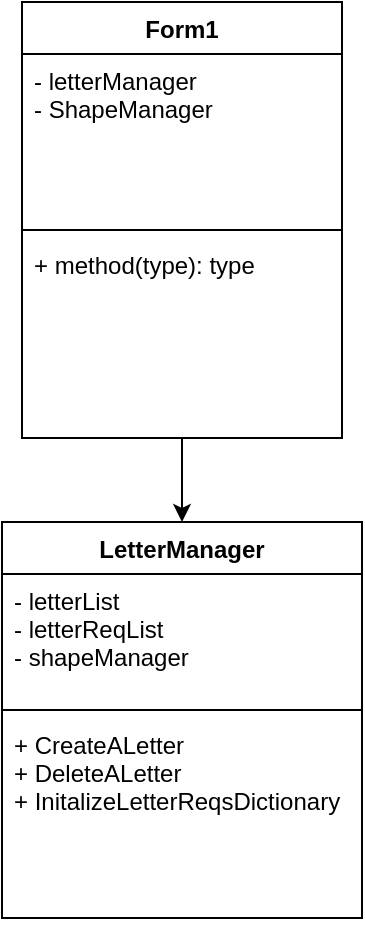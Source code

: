 <mxfile version="20.6.2" type="github">
  <diagram id="C5RBs43oDa-KdzZeNtuy" name="Page-1">
    <mxGraphModel dx="1422" dy="762" grid="1" gridSize="10" guides="1" tooltips="1" connect="1" arrows="1" fold="1" page="1" pageScale="1" pageWidth="827" pageHeight="1169" math="0" shadow="0">
      <root>
        <mxCell id="WIyWlLk6GJQsqaUBKTNV-0" />
        <mxCell id="WIyWlLk6GJQsqaUBKTNV-1" parent="WIyWlLk6GJQsqaUBKTNV-0" />
        <mxCell id="H8L5JFAQAvff1abPzaFG-15" style="edgeStyle=orthogonalEdgeStyle;rounded=0;orthogonalLoop=1;jettySize=auto;html=1;" edge="1" parent="WIyWlLk6GJQsqaUBKTNV-1" source="H8L5JFAQAvff1abPzaFG-1" target="H8L5JFAQAvff1abPzaFG-11">
          <mxGeometry relative="1" as="geometry" />
        </mxCell>
        <mxCell id="H8L5JFAQAvff1abPzaFG-1" value="Form1" style="swimlane;fontStyle=1;align=center;verticalAlign=top;childLayout=stackLayout;horizontal=1;startSize=26;horizontalStack=0;resizeParent=1;resizeParentMax=0;resizeLast=0;collapsible=1;marginBottom=0;" vertex="1" parent="WIyWlLk6GJQsqaUBKTNV-1">
          <mxGeometry x="30" y="30" width="160" height="218" as="geometry" />
        </mxCell>
        <mxCell id="H8L5JFAQAvff1abPzaFG-2" value="- letterManager&#xa;- ShapeManager&#xa;" style="text;strokeColor=none;fillColor=none;align=left;verticalAlign=top;spacingLeft=4;spacingRight=4;overflow=hidden;rotatable=0;points=[[0,0.5],[1,0.5]];portConstraint=eastwest;" vertex="1" parent="H8L5JFAQAvff1abPzaFG-1">
          <mxGeometry y="26" width="160" height="84" as="geometry" />
        </mxCell>
        <mxCell id="H8L5JFAQAvff1abPzaFG-3" value="" style="line;strokeWidth=1;fillColor=none;align=left;verticalAlign=middle;spacingTop=-1;spacingLeft=3;spacingRight=3;rotatable=0;labelPosition=right;points=[];portConstraint=eastwest;strokeColor=inherit;" vertex="1" parent="H8L5JFAQAvff1abPzaFG-1">
          <mxGeometry y="110" width="160" height="8" as="geometry" />
        </mxCell>
        <mxCell id="H8L5JFAQAvff1abPzaFG-4" value="+ method(type): type" style="text;strokeColor=none;fillColor=none;align=left;verticalAlign=top;spacingLeft=4;spacingRight=4;overflow=hidden;rotatable=0;points=[[0,0.5],[1,0.5]];portConstraint=eastwest;" vertex="1" parent="H8L5JFAQAvff1abPzaFG-1">
          <mxGeometry y="118" width="160" height="100" as="geometry" />
        </mxCell>
        <mxCell id="H8L5JFAQAvff1abPzaFG-11" value="LetterManager" style="swimlane;fontStyle=1;align=center;verticalAlign=top;childLayout=stackLayout;horizontal=1;startSize=26;horizontalStack=0;resizeParent=1;resizeParentMax=0;resizeLast=0;collapsible=1;marginBottom=0;" vertex="1" parent="WIyWlLk6GJQsqaUBKTNV-1">
          <mxGeometry x="20" y="290" width="180" height="198" as="geometry" />
        </mxCell>
        <mxCell id="H8L5JFAQAvff1abPzaFG-12" value="- letterList&#xa;- letterReqList&#xa;- shapeManager" style="text;strokeColor=none;fillColor=none;align=left;verticalAlign=top;spacingLeft=4;spacingRight=4;overflow=hidden;rotatable=0;points=[[0,0.5],[1,0.5]];portConstraint=eastwest;" vertex="1" parent="H8L5JFAQAvff1abPzaFG-11">
          <mxGeometry y="26" width="180" height="64" as="geometry" />
        </mxCell>
        <mxCell id="H8L5JFAQAvff1abPzaFG-13" value="" style="line;strokeWidth=1;fillColor=none;align=left;verticalAlign=middle;spacingTop=-1;spacingLeft=3;spacingRight=3;rotatable=0;labelPosition=right;points=[];portConstraint=eastwest;strokeColor=inherit;" vertex="1" parent="H8L5JFAQAvff1abPzaFG-11">
          <mxGeometry y="90" width="180" height="8" as="geometry" />
        </mxCell>
        <mxCell id="H8L5JFAQAvff1abPzaFG-14" value="+ CreateALetter&#xa;+ DeleteALetter&#xa;+ InitalizeLetterReqsDictionary" style="text;strokeColor=none;fillColor=none;align=left;verticalAlign=top;spacingLeft=4;spacingRight=4;overflow=hidden;rotatable=0;points=[[0,0.5],[1,0.5]];portConstraint=eastwest;" vertex="1" parent="H8L5JFAQAvff1abPzaFG-11">
          <mxGeometry y="98" width="180" height="100" as="geometry" />
        </mxCell>
      </root>
    </mxGraphModel>
  </diagram>
</mxfile>
